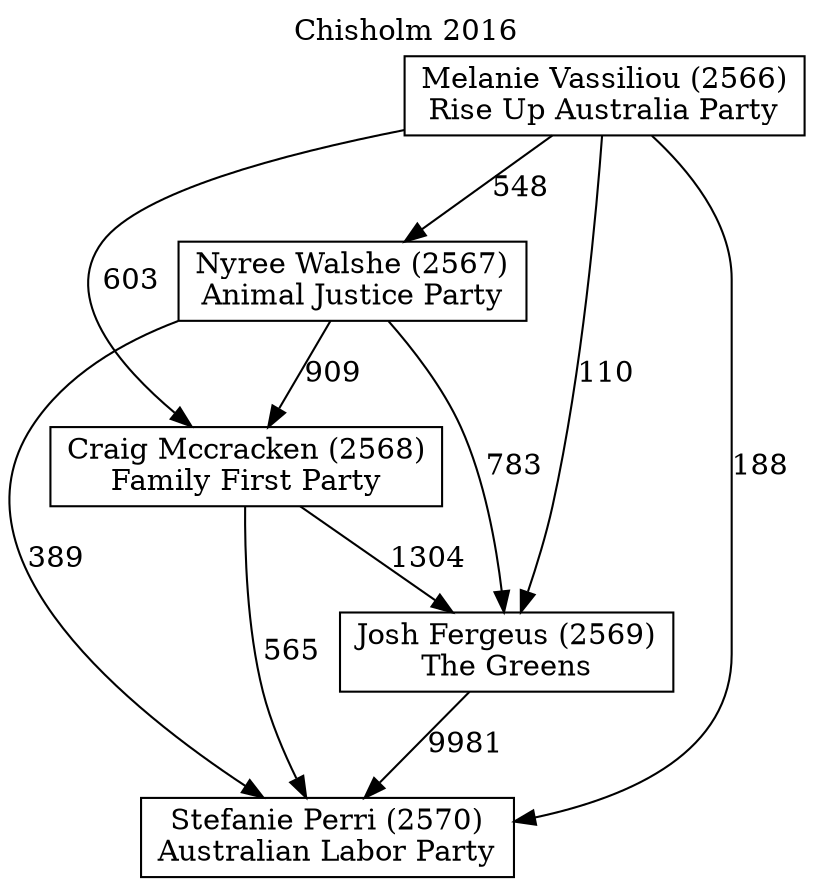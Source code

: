 // House preference flow
digraph "Stefanie Perri (2570)_Chisholm_2016" {
	graph [label="Chisholm 2016" labelloc=t mclimit=10]
	node [shape=box]
	"Josh Fergeus (2569)" [label="Josh Fergeus (2569)
The Greens"]
	"Melanie Vassiliou (2566)" [label="Melanie Vassiliou (2566)
Rise Up Australia Party"]
	"Nyree Walshe (2567)" [label="Nyree Walshe (2567)
Animal Justice Party"]
	"Craig Mccracken (2568)" [label="Craig Mccracken (2568)
Family First Party"]
	"Stefanie Perri (2570)" [label="Stefanie Perri (2570)
Australian Labor Party"]
	"Melanie Vassiliou (2566)" -> "Craig Mccracken (2568)" [label=603]
	"Nyree Walshe (2567)" -> "Josh Fergeus (2569)" [label=783]
	"Nyree Walshe (2567)" -> "Craig Mccracken (2568)" [label=909]
	"Craig Mccracken (2568)" -> "Josh Fergeus (2569)" [label=1304]
	"Nyree Walshe (2567)" -> "Stefanie Perri (2570)" [label=389]
	"Craig Mccracken (2568)" -> "Stefanie Perri (2570)" [label=565]
	"Melanie Vassiliou (2566)" -> "Nyree Walshe (2567)" [label=548]
	"Melanie Vassiliou (2566)" -> "Stefanie Perri (2570)" [label=188]
	"Josh Fergeus (2569)" -> "Stefanie Perri (2570)" [label=9981]
	"Melanie Vassiliou (2566)" -> "Josh Fergeus (2569)" [label=110]
}
